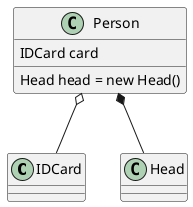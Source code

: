 @startuml
'https://plantuml.com/class-diagram

class IDCard

class Head

class Person {
    IDCard card
    Head head = new Head()

}

Person o-- IDCard
Person *-- Head
@enduml